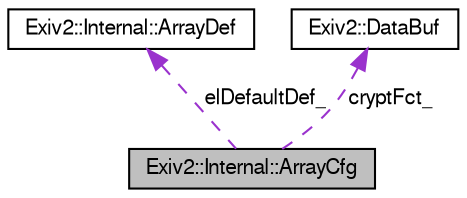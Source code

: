 digraph "Exiv2::Internal::ArrayCfg"
{
  edge [fontname="FreeSans",fontsize="10",labelfontname="FreeSans",labelfontsize="10"];
  node [fontname="FreeSans",fontsize="10",shape=record];
  Node1 [label="Exiv2::Internal::ArrayCfg",height=0.2,width=0.4,color="black", fillcolor="grey75", style="filled" fontcolor="black"];
  Node2 -> Node1 [dir="back",color="darkorchid3",fontsize="10",style="dashed",label=" elDefaultDef_" ,fontname="FreeSans"];
  Node2 [label="Exiv2::Internal::ArrayDef",height=0.2,width=0.4,color="black", fillcolor="white", style="filled",URL="$structExiv2_1_1Internal_1_1ArrayDef.html",tooltip="Defines one tag in a binary array. "];
  Node3 -> Node1 [dir="back",color="darkorchid3",fontsize="10",style="dashed",label=" cryptFct_" ,fontname="FreeSans"];
  Node3 [label="Exiv2::DataBuf",height=0.2,width=0.4,color="black", fillcolor="white", style="filled",URL="$classExiv2_1_1DataBuf.html",tooltip="Utility class containing a character array. All it does is to take care of memory allocation and dele..."];
}
